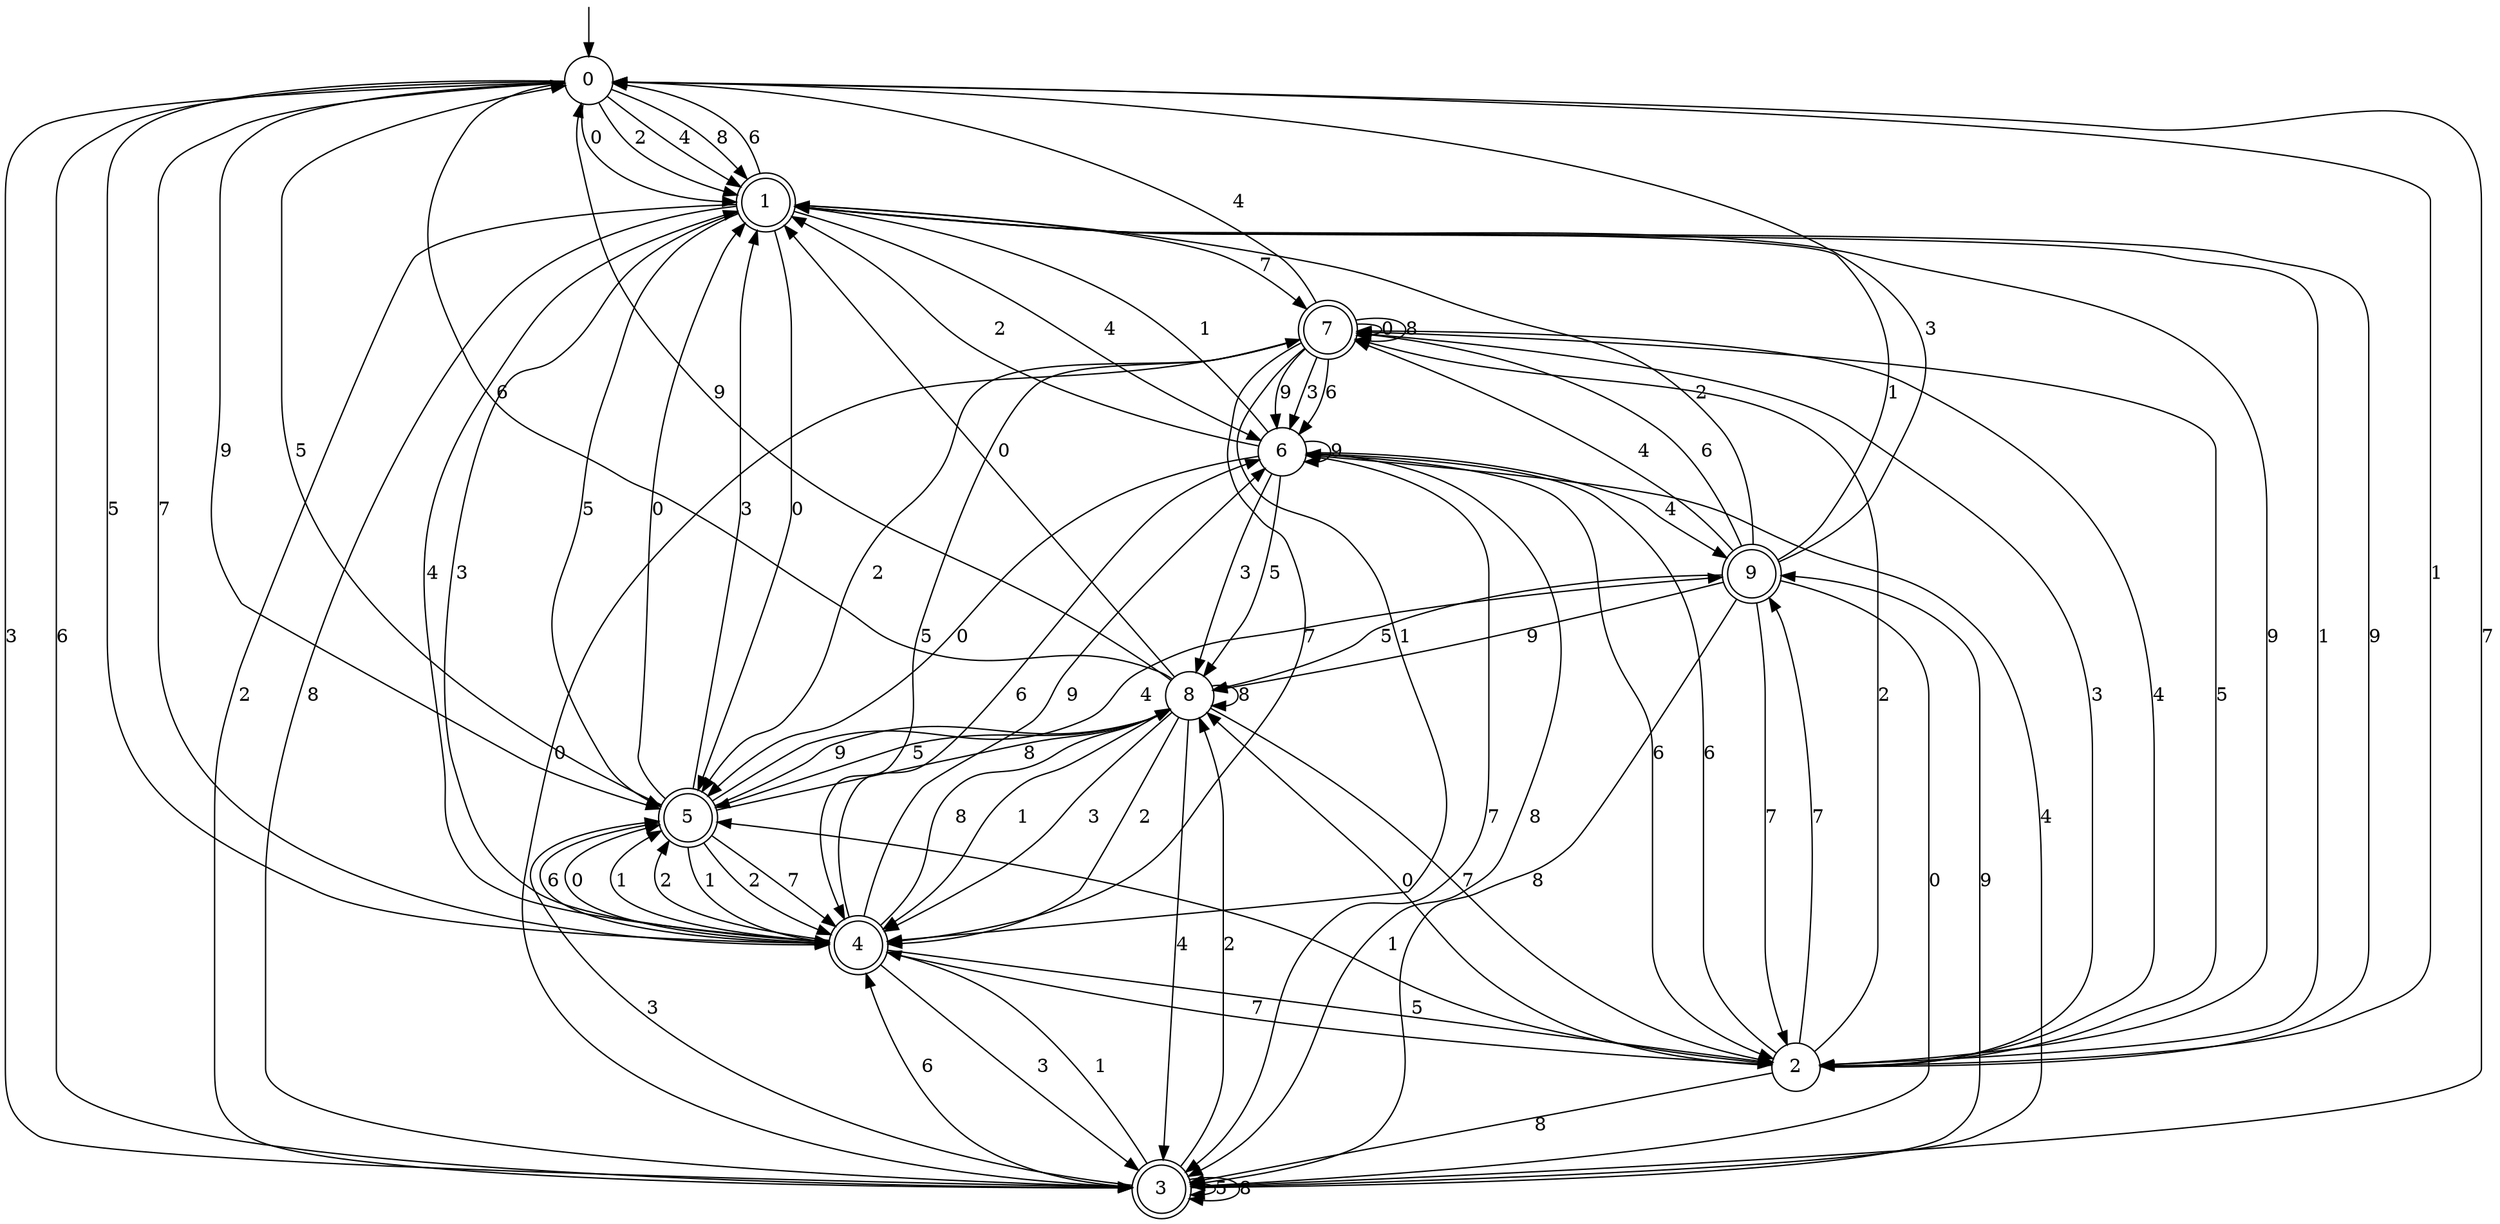 digraph g {

	s0 [shape="circle" label="0"];
	s1 [shape="doublecircle" label="1"];
	s2 [shape="circle" label="2"];
	s3 [shape="doublecircle" label="3"];
	s4 [shape="doublecircle" label="4"];
	s5 [shape="doublecircle" label="5"];
	s6 [shape="circle" label="6"];
	s7 [shape="doublecircle" label="7"];
	s8 [shape="circle" label="8"];
	s9 [shape="doublecircle" label="9"];
	s0 -> s1 [label="0"];
	s0 -> s2 [label="1"];
	s0 -> s1 [label="2"];
	s0 -> s3 [label="3"];
	s0 -> s1 [label="4"];
	s0 -> s4 [label="5"];
	s0 -> s3 [label="6"];
	s0 -> s4 [label="7"];
	s0 -> s1 [label="8"];
	s0 -> s5 [label="9"];
	s1 -> s5 [label="0"];
	s1 -> s2 [label="1"];
	s1 -> s3 [label="2"];
	s1 -> s4 [label="3"];
	s1 -> s6 [label="4"];
	s1 -> s5 [label="5"];
	s1 -> s0 [label="6"];
	s1 -> s7 [label="7"];
	s1 -> s3 [label="8"];
	s1 -> s2 [label="9"];
	s2 -> s8 [label="0"];
	s2 -> s5 [label="1"];
	s2 -> s7 [label="2"];
	s2 -> s7 [label="3"];
	s2 -> s7 [label="4"];
	s2 -> s7 [label="5"];
	s2 -> s6 [label="6"];
	s2 -> s9 [label="7"];
	s2 -> s3 [label="8"];
	s2 -> s1 [label="9"];
	s3 -> s7 [label="0"];
	s3 -> s4 [label="1"];
	s3 -> s8 [label="2"];
	s3 -> s5 [label="3"];
	s3 -> s6 [label="4"];
	s3 -> s3 [label="5"];
	s3 -> s4 [label="6"];
	s3 -> s0 [label="7"];
	s3 -> s3 [label="8"];
	s3 -> s9 [label="9"];
	s4 -> s5 [label="0"];
	s4 -> s5 [label="1"];
	s4 -> s5 [label="2"];
	s4 -> s3 [label="3"];
	s4 -> s1 [label="4"];
	s4 -> s2 [label="5"];
	s4 -> s6 [label="6"];
	s4 -> s2 [label="7"];
	s4 -> s8 [label="8"];
	s4 -> s6 [label="9"];
	s5 -> s1 [label="0"];
	s5 -> s4 [label="1"];
	s5 -> s4 [label="2"];
	s5 -> s1 [label="3"];
	s5 -> s9 [label="4"];
	s5 -> s0 [label="5"];
	s5 -> s4 [label="6"];
	s5 -> s4 [label="7"];
	s5 -> s8 [label="8"];
	s5 -> s8 [label="9"];
	s6 -> s5 [label="0"];
	s6 -> s1 [label="1"];
	s6 -> s1 [label="2"];
	s6 -> s8 [label="3"];
	s6 -> s9 [label="4"];
	s6 -> s8 [label="5"];
	s6 -> s2 [label="6"];
	s6 -> s3 [label="7"];
	s6 -> s3 [label="8"];
	s6 -> s6 [label="9"];
	s7 -> s7 [label="0"];
	s7 -> s4 [label="1"];
	s7 -> s5 [label="2"];
	s7 -> s6 [label="3"];
	s7 -> s0 [label="4"];
	s7 -> s4 [label="5"];
	s7 -> s6 [label="6"];
	s7 -> s4 [label="7"];
	s7 -> s7 [label="8"];
	s7 -> s6 [label="9"];
	s8 -> s1 [label="0"];
	s8 -> s4 [label="1"];
	s8 -> s4 [label="2"];
	s8 -> s4 [label="3"];
	s8 -> s3 [label="4"];
	s8 -> s5 [label="5"];
	s8 -> s0 [label="6"];
	s8 -> s2 [label="7"];
	s8 -> s8 [label="8"];
	s8 -> s0 [label="9"];
	s9 -> s3 [label="0"];
	s9 -> s1 [label="1"];
	s9 -> s1 [label="2"];
	s9 -> s0 [label="3"];
	s9 -> s7 [label="4"];
	s9 -> s8 [label="5"];
	s9 -> s7 [label="6"];
	s9 -> s2 [label="7"];
	s9 -> s3 [label="8"];
	s9 -> s8 [label="9"];

__start0 [label="" shape="none" width="0" height="0"];
__start0 -> s0;

}
